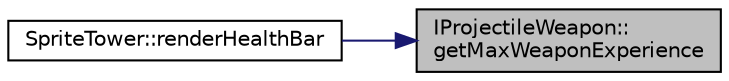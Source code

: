 digraph "IProjectileWeapon::getMaxWeaponExperience"
{
 // LATEX_PDF_SIZE
  edge [fontname="Helvetica",fontsize="10",labelfontname="Helvetica",labelfontsize="10"];
  node [fontname="Helvetica",fontsize="10",shape=record];
  rankdir="RL";
  Node1 [label="IProjectileWeapon::\lgetMaxWeaponExperience",height=0.2,width=0.4,color="black", fillcolor="grey75", style="filled", fontcolor="black",tooltip=" "];
  Node1 -> Node2 [dir="back",color="midnightblue",fontsize="10",style="solid",fontname="Helvetica"];
  Node2 [label="SpriteTower::renderHealthBar",height=0.2,width=0.4,color="black", fillcolor="white", style="filled",URL="$class_sprite_tower.html#aeda57e9e4d6bb4a0690c78873eabdcf4",tooltip=" "];
}
